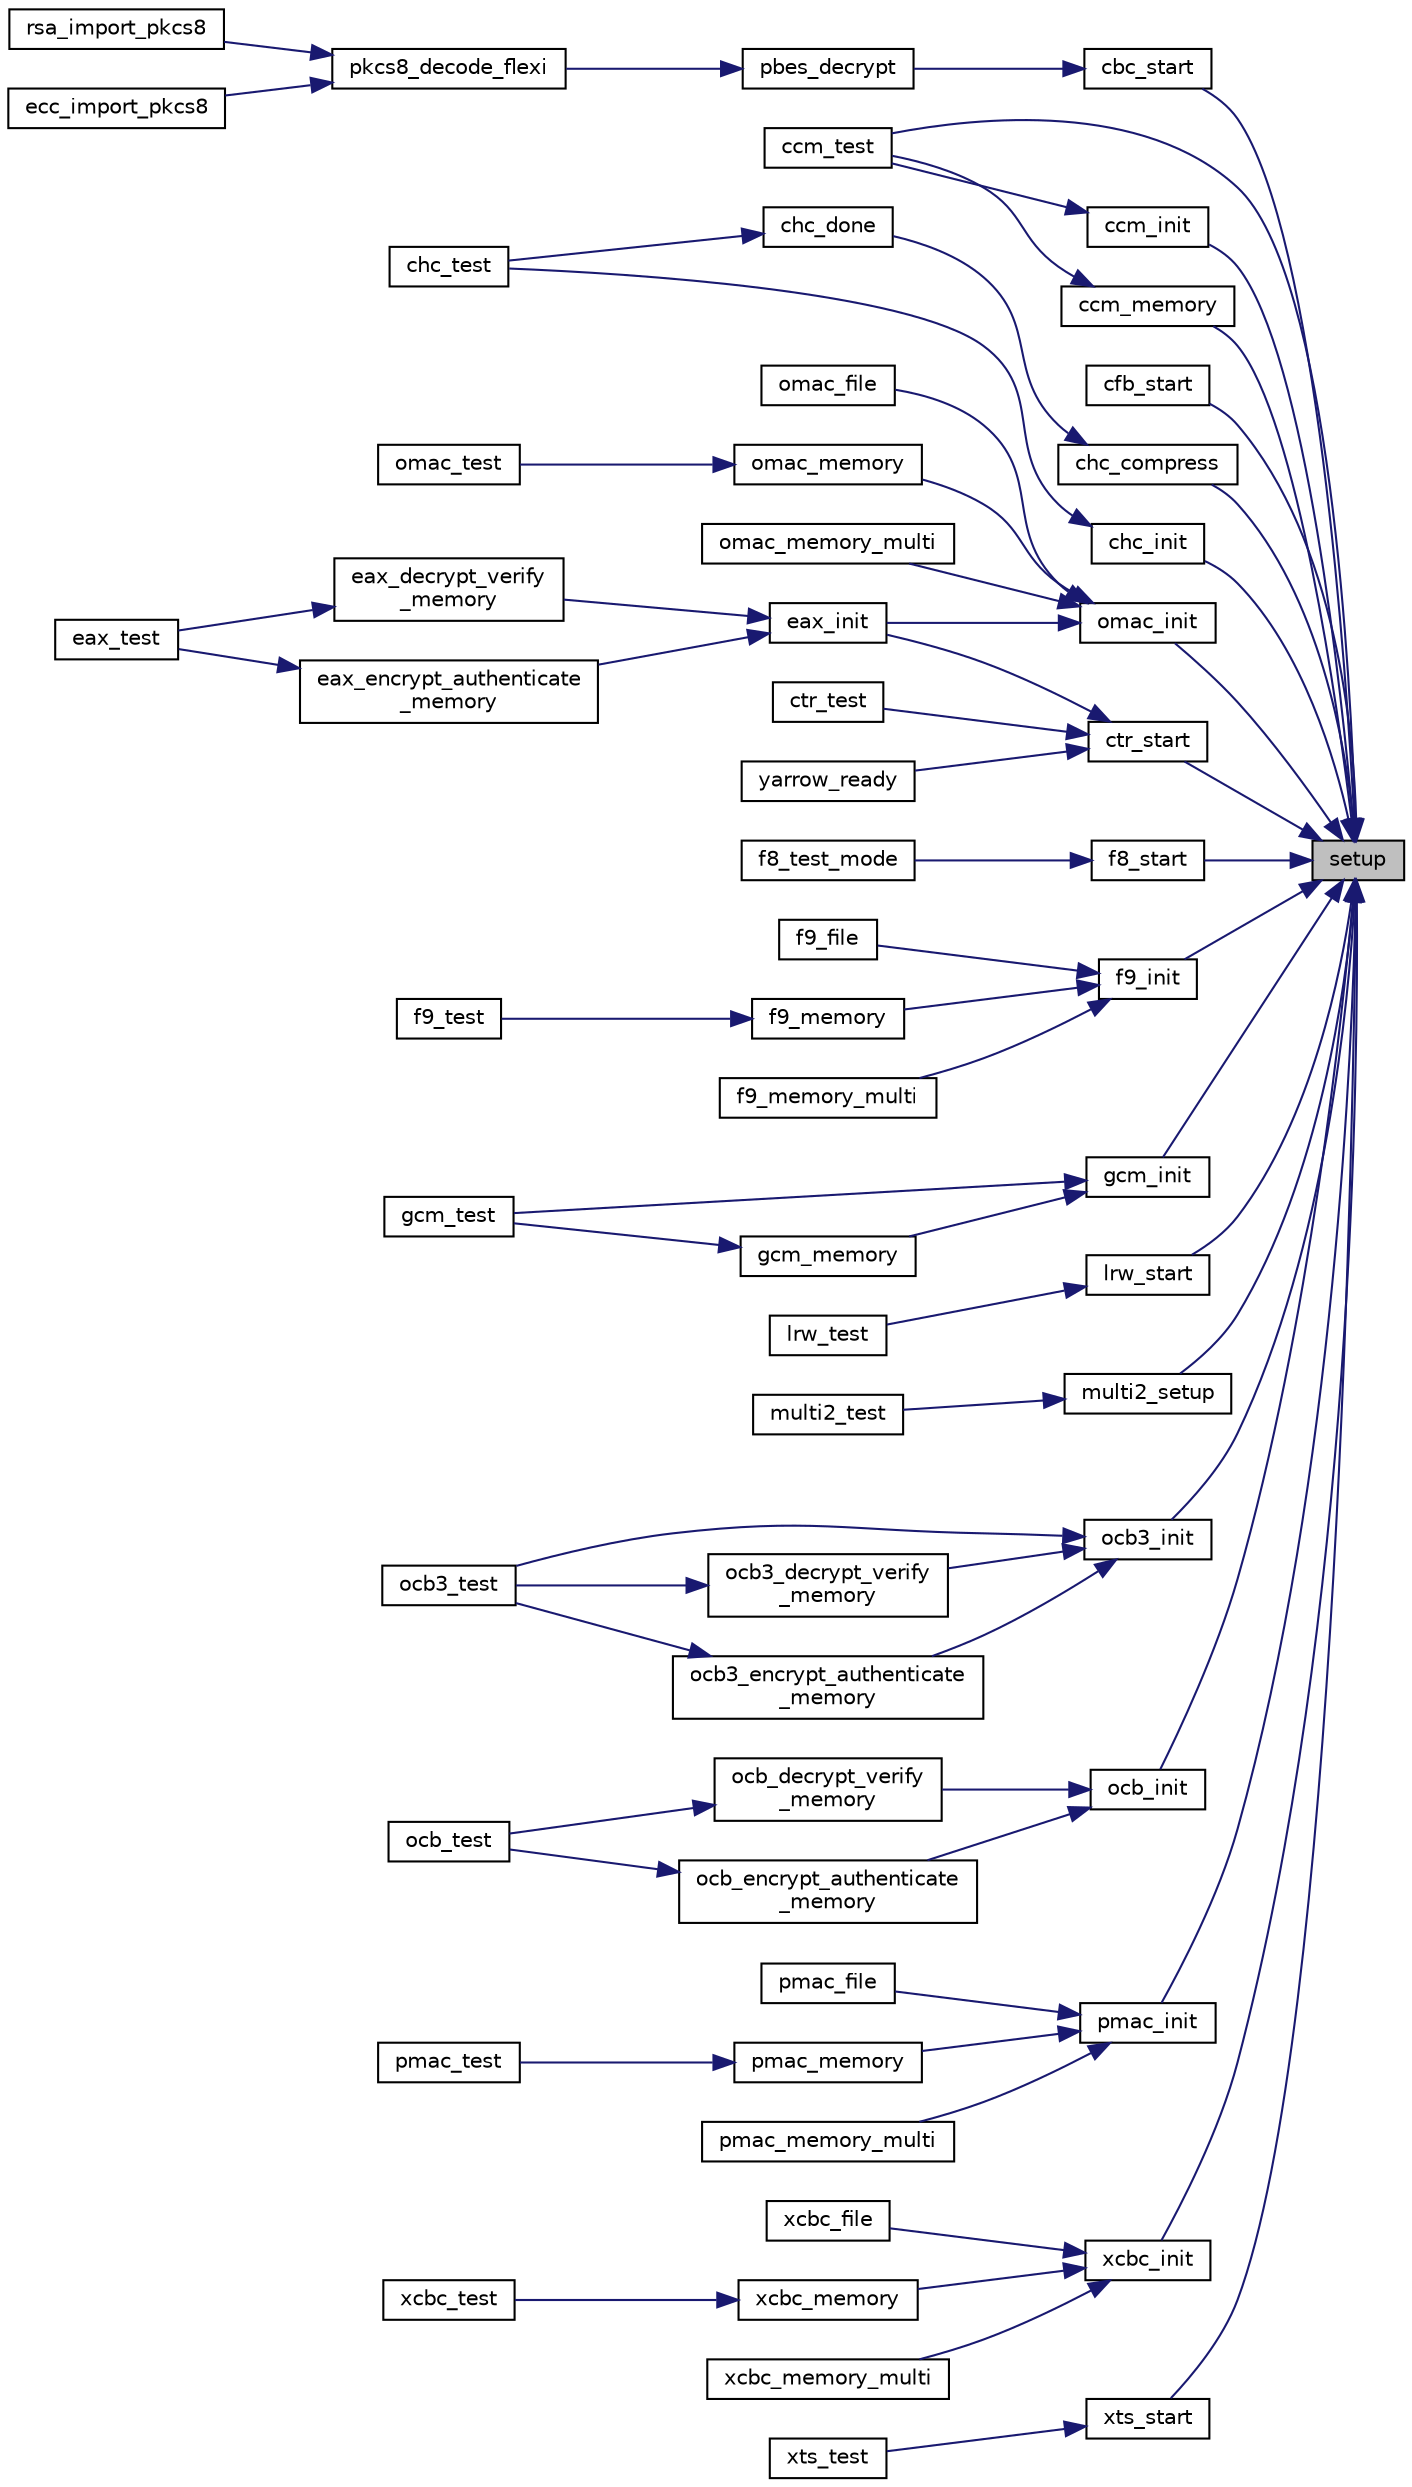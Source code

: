 digraph "setup"
{
 // LATEX_PDF_SIZE
  edge [fontname="Helvetica",fontsize="10",labelfontname="Helvetica",labelfontsize="10"];
  node [fontname="Helvetica",fontsize="10",shape=record];
  rankdir="RL";
  Node330 [label="setup",height=0.2,width=0.4,color="black", fillcolor="grey75", style="filled", fontcolor="black",tooltip=" "];
  Node330 -> Node331 [dir="back",color="midnightblue",fontsize="10",style="solid",fontname="Helvetica"];
  Node331 [label="cbc_start",height=0.2,width=0.4,color="black", fillcolor="white", style="filled",URL="$cbc__start_8c.html#abba6632aa97f200faf29cdb7f5d99eee",tooltip="Initialize a CBC context."];
  Node331 -> Node332 [dir="back",color="midnightblue",fontsize="10",style="solid",fontname="Helvetica"];
  Node332 [label="pbes_decrypt",height=0.2,width=0.4,color="black", fillcolor="white", style="filled",URL="$pbes_8c.html#a7df0f8ba7d5d6b9752a7bb9c5e3f7081",tooltip="Decrypt Data encrypted via either PBES1 or PBES2."];
  Node332 -> Node333 [dir="back",color="midnightblue",fontsize="10",style="solid",fontname="Helvetica"];
  Node333 [label="pkcs8_decode_flexi",height=0.2,width=0.4,color="black", fillcolor="white", style="filled",URL="$pkcs8__decode__flexi_8c.html#a1b0d8fcf234d94638b2554ccea725003",tooltip="PKCS#8 decrypt if necessary & flexi-decode."];
  Node333 -> Node334 [dir="back",color="midnightblue",fontsize="10",style="solid",fontname="Helvetica"];
  Node334 [label="ecc_import_pkcs8",height=0.2,width=0.4,color="black", fillcolor="white", style="filled",URL="$ecc__import__pkcs8_8c.html#a0f0e747f119685eee3cc412f4480c52e",tooltip=" "];
  Node333 -> Node335 [dir="back",color="midnightblue",fontsize="10",style="solid",fontname="Helvetica"];
  Node335 [label="rsa_import_pkcs8",height=0.2,width=0.4,color="black", fillcolor="white", style="filled",URL="$rsa__import__pkcs8_8c.html#a3d44c6233a326316f7fb01c9d834fad4",tooltip="Import an RSAPublicKey or RSAPrivateKey in PKCS#8 format."];
  Node330 -> Node336 [dir="back",color="midnightblue",fontsize="10",style="solid",fontname="Helvetica"];
  Node336 [label="ccm_init",height=0.2,width=0.4,color="black", fillcolor="white", style="filled",URL="$ccm__init_8c.html#a23e25e4c7b06cafb883ffc6ea4217a31",tooltip="Initialize a CCM state."];
  Node336 -> Node337 [dir="back",color="midnightblue",fontsize="10",style="solid",fontname="Helvetica"];
  Node337 [label="ccm_test",height=0.2,width=0.4,color="black", fillcolor="white", style="filled",URL="$ccm__test_8c.html#af02fbfac6da1b71a49ad14537796b006",tooltip=" "];
  Node330 -> Node338 [dir="back",color="midnightblue",fontsize="10",style="solid",fontname="Helvetica"];
  Node338 [label="ccm_memory",height=0.2,width=0.4,color="black", fillcolor="white", style="filled",URL="$ccm__memory_8c.html#acdd7923e6aee8984662ed5000dc2d7fe",tooltip="CCM encrypt/decrypt and produce an authentication tag."];
  Node338 -> Node337 [dir="back",color="midnightblue",fontsize="10",style="solid",fontname="Helvetica"];
  Node330 -> Node337 [dir="back",color="midnightblue",fontsize="10",style="solid",fontname="Helvetica"];
  Node330 -> Node339 [dir="back",color="midnightblue",fontsize="10",style="solid",fontname="Helvetica"];
  Node339 [label="cfb_start",height=0.2,width=0.4,color="black", fillcolor="white", style="filled",URL="$cfb__start_8c.html#a8336cb0df2f40a6b93843808b6626553",tooltip="Initialize a CFB context."];
  Node330 -> Node340 [dir="back",color="midnightblue",fontsize="10",style="solid",fontname="Helvetica"];
  Node340 [label="chc_compress",height=0.2,width=0.4,color="black", fillcolor="white", style="filled",URL="$chc_8c.html#ab3ddd709c120ad803c832dd2660dc650",tooltip=" "];
  Node340 -> Node341 [dir="back",color="midnightblue",fontsize="10",style="solid",fontname="Helvetica"];
  Node341 [label="chc_done",height=0.2,width=0.4,color="black", fillcolor="white", style="filled",URL="$chc_8c.html#a6c643b9e5929a5ce3426410fd4eceb59",tooltip="Terminate the hash to get the digest."];
  Node341 -> Node342 [dir="back",color="midnightblue",fontsize="10",style="solid",fontname="Helvetica"];
  Node342 [label="chc_test",height=0.2,width=0.4,color="black", fillcolor="white", style="filled",URL="$chc_8c.html#a1467e832993ba079f27160687745fdcd",tooltip="Self-test the hash."];
  Node330 -> Node343 [dir="back",color="midnightblue",fontsize="10",style="solid",fontname="Helvetica"];
  Node343 [label="chc_init",height=0.2,width=0.4,color="black", fillcolor="white", style="filled",URL="$chc_8c.html#aa2b49244a7f42e648b80c07e443b31c7",tooltip="Initialize the hash state."];
  Node343 -> Node342 [dir="back",color="midnightblue",fontsize="10",style="solid",fontname="Helvetica"];
  Node330 -> Node344 [dir="back",color="midnightblue",fontsize="10",style="solid",fontname="Helvetica"];
  Node344 [label="ctr_start",height=0.2,width=0.4,color="black", fillcolor="white", style="filled",URL="$ctr__start_8c.html#a8663bae8fb1af7659b5d8e9190fc189f",tooltip="Initialize a CTR context."];
  Node344 -> Node345 [dir="back",color="midnightblue",fontsize="10",style="solid",fontname="Helvetica"];
  Node345 [label="eax_init",height=0.2,width=0.4,color="black", fillcolor="white", style="filled",URL="$eax__init_8c.html#ac35fd0cc9f76c2e8052efb3c22f1559c",tooltip="Initialized an EAX state."];
  Node345 -> Node346 [dir="back",color="midnightblue",fontsize="10",style="solid",fontname="Helvetica"];
  Node346 [label="eax_decrypt_verify\l_memory",height=0.2,width=0.4,color="black", fillcolor="white", style="filled",URL="$eax__decrypt__verify__memory_8c.html#ab4d3f7a8561cc2cbce16949a1ee0d00c",tooltip="Decrypt a block of memory and verify the provided MAC tag with EAX."];
  Node346 -> Node347 [dir="back",color="midnightblue",fontsize="10",style="solid",fontname="Helvetica"];
  Node347 [label="eax_test",height=0.2,width=0.4,color="black", fillcolor="white", style="filled",URL="$eax__test_8c.html#a9e708c531b1c375a3d086f43a192c455",tooltip="Test the EAX implementation."];
  Node345 -> Node348 [dir="back",color="midnightblue",fontsize="10",style="solid",fontname="Helvetica"];
  Node348 [label="eax_encrypt_authenticate\l_memory",height=0.2,width=0.4,color="black", fillcolor="white", style="filled",URL="$eax__encrypt__authenticate__memory_8c.html#ae398a749e5591537487ab93b4a9fec24",tooltip="EAX encrypt and produce an authentication tag."];
  Node348 -> Node347 [dir="back",color="midnightblue",fontsize="10",style="solid",fontname="Helvetica"];
  Node344 -> Node349 [dir="back",color="midnightblue",fontsize="10",style="solid",fontname="Helvetica"];
  Node349 [label="ctr_test",height=0.2,width=0.4,color="black", fillcolor="white", style="filled",URL="$ctr__test_8c.html#a32abd18f150379219d48de1a9ce18efb",tooltip=" "];
  Node344 -> Node350 [dir="back",color="midnightblue",fontsize="10",style="solid",fontname="Helvetica"];
  Node350 [label="yarrow_ready",height=0.2,width=0.4,color="black", fillcolor="white", style="filled",URL="$yarrow_8c.html#a3be1b7af5fa03c4f9385bfaa97fb6402",tooltip="Make the PRNG ready to read from."];
  Node330 -> Node351 [dir="back",color="midnightblue",fontsize="10",style="solid",fontname="Helvetica"];
  Node351 [label="f8_start",height=0.2,width=0.4,color="black", fillcolor="white", style="filled",URL="$f8__start_8c.html#a99e5ee7a6073e8097187ac64bfb6f039",tooltip="Initialize an F8 context."];
  Node351 -> Node352 [dir="back",color="midnightblue",fontsize="10",style="solid",fontname="Helvetica"];
  Node352 [label="f8_test_mode",height=0.2,width=0.4,color="black", fillcolor="white", style="filled",URL="$f8__test__mode_8c.html#ad65a1bfd03de46011299df002fd60d33",tooltip=" "];
  Node330 -> Node353 [dir="back",color="midnightblue",fontsize="10",style="solid",fontname="Helvetica"];
  Node353 [label="f9_init",height=0.2,width=0.4,color="black", fillcolor="white", style="filled",URL="$f9__init_8c.html#af0036ae18213e2a0405bc02f5920267e",tooltip="Initialize F9-MAC state."];
  Node353 -> Node354 [dir="back",color="midnightblue",fontsize="10",style="solid",fontname="Helvetica"];
  Node354 [label="f9_file",height=0.2,width=0.4,color="black", fillcolor="white", style="filled",URL="$f9__file_8c.html#a4c1ea12d1c638f066c93908a118ec404",tooltip="f9 a file"];
  Node353 -> Node355 [dir="back",color="midnightblue",fontsize="10",style="solid",fontname="Helvetica"];
  Node355 [label="f9_memory",height=0.2,width=0.4,color="black", fillcolor="white", style="filled",URL="$f9__memory_8c.html#a8d8a8a7f9014e8b36484d2c992e9eb10",tooltip="f9-MAC a block of memory"];
  Node355 -> Node356 [dir="back",color="midnightblue",fontsize="10",style="solid",fontname="Helvetica"];
  Node356 [label="f9_test",height=0.2,width=0.4,color="black", fillcolor="white", style="filled",URL="$f9__test_8c.html#a4457afc1800916455c35efd9b1acd142",tooltip="Test f9-MAC mode Return CRYPT_OK on succes."];
  Node353 -> Node357 [dir="back",color="midnightblue",fontsize="10",style="solid",fontname="Helvetica"];
  Node357 [label="f9_memory_multi",height=0.2,width=0.4,color="black", fillcolor="white", style="filled",URL="$f9__memory__multi_8c.html#a6d3cc7c6511a0e33997084a56a7f191f",tooltip="f9 multiple blocks of memory"];
  Node330 -> Node358 [dir="back",color="midnightblue",fontsize="10",style="solid",fontname="Helvetica"];
  Node358 [label="gcm_init",height=0.2,width=0.4,color="black", fillcolor="white", style="filled",URL="$gcm__init_8c.html#aa8fa50bfa0ec8b07b363dbe7cbab7339",tooltip="Initialize a GCM state."];
  Node358 -> Node359 [dir="back",color="midnightblue",fontsize="10",style="solid",fontname="Helvetica"];
  Node359 [label="gcm_memory",height=0.2,width=0.4,color="black", fillcolor="white", style="filled",URL="$gcm__memory_8c.html#a43d9862e1013606d01bab2c57fef74f5",tooltip="Process an entire GCM packet in one call."];
  Node359 -> Node360 [dir="back",color="midnightblue",fontsize="10",style="solid",fontname="Helvetica"];
  Node360 [label="gcm_test",height=0.2,width=0.4,color="black", fillcolor="white", style="filled",URL="$gcm__test_8c.html#ae36c8eb6c2964df7e386f5f73bded5e7",tooltip="Test the GCM code."];
  Node358 -> Node360 [dir="back",color="midnightblue",fontsize="10",style="solid",fontname="Helvetica"];
  Node330 -> Node361 [dir="back",color="midnightblue",fontsize="10",style="solid",fontname="Helvetica"];
  Node361 [label="lrw_start",height=0.2,width=0.4,color="black", fillcolor="white", style="filled",URL="$lrw__start_8c.html#a85f429f1430c834c58e4f5cfe75fe12f",tooltip="Initialize the LRW context."];
  Node361 -> Node362 [dir="back",color="midnightblue",fontsize="10",style="solid",fontname="Helvetica"];
  Node362 [label="lrw_test",height=0.2,width=0.4,color="black", fillcolor="white", style="filled",URL="$lrw__test_8c.html#af231a49d74f9fa4e43f5fd68439979c3",tooltip="Test LRW against specs."];
  Node330 -> Node363 [dir="back",color="midnightblue",fontsize="10",style="solid",fontname="Helvetica"];
  Node363 [label="multi2_setup",height=0.2,width=0.4,color="black", fillcolor="white", style="filled",URL="$multi2_8c.html#a81011180b7f45ba07b0f1b7f759e6d02",tooltip=" "];
  Node363 -> Node364 [dir="back",color="midnightblue",fontsize="10",style="solid",fontname="Helvetica"];
  Node364 [label="multi2_test",height=0.2,width=0.4,color="black", fillcolor="white", style="filled",URL="$multi2_8c.html#aab1e868d611655e77b28eabddabb84f1",tooltip="Performs a self-test of the multi2 block cipher."];
  Node330 -> Node365 [dir="back",color="midnightblue",fontsize="10",style="solid",fontname="Helvetica"];
  Node365 [label="ocb3_init",height=0.2,width=0.4,color="black", fillcolor="white", style="filled",URL="$ocb3__init_8c.html#aa623e20f84ca5fe394f7bd209d4da177",tooltip="Initialize an OCB context."];
  Node365 -> Node366 [dir="back",color="midnightblue",fontsize="10",style="solid",fontname="Helvetica"];
  Node366 [label="ocb3_decrypt_verify\l_memory",height=0.2,width=0.4,color="black", fillcolor="white", style="filled",URL="$ocb3__decrypt__verify__memory_8c.html#aaa794cde472d6ae35c5d0cf68842860d",tooltip="Decrypt and compare the tag with OCB."];
  Node366 -> Node367 [dir="back",color="midnightblue",fontsize="10",style="solid",fontname="Helvetica"];
  Node367 [label="ocb3_test",height=0.2,width=0.4,color="black", fillcolor="white", style="filled",URL="$ocb3__test_8c.html#afafd01785264b534d0ef8efb9fe530ef",tooltip="Test the OCB protocol."];
  Node365 -> Node368 [dir="back",color="midnightblue",fontsize="10",style="solid",fontname="Helvetica"];
  Node368 [label="ocb3_encrypt_authenticate\l_memory",height=0.2,width=0.4,color="black", fillcolor="white", style="filled",URL="$ocb3__encrypt__authenticate__memory_8c.html#a4f2509ac5594dc6dcead8ac840a30b91",tooltip="Encrypt and generate an authentication code for a buffer of memory."];
  Node368 -> Node367 [dir="back",color="midnightblue",fontsize="10",style="solid",fontname="Helvetica"];
  Node365 -> Node367 [dir="back",color="midnightblue",fontsize="10",style="solid",fontname="Helvetica"];
  Node330 -> Node369 [dir="back",color="midnightblue",fontsize="10",style="solid",fontname="Helvetica"];
  Node369 [label="ocb_init",height=0.2,width=0.4,color="black", fillcolor="white", style="filled",URL="$ocb__init_8c.html#a3c0eb0dbcf72f41b0455237adc8d967b",tooltip="Initialize an OCB context."];
  Node369 -> Node370 [dir="back",color="midnightblue",fontsize="10",style="solid",fontname="Helvetica"];
  Node370 [label="ocb_decrypt_verify\l_memory",height=0.2,width=0.4,color="black", fillcolor="white", style="filled",URL="$ocb__decrypt__verify__memory_8c.html#a54a8c51becc57a9eded7c6da4479ac10",tooltip="Decrypt and compare the tag with OCB."];
  Node370 -> Node371 [dir="back",color="midnightblue",fontsize="10",style="solid",fontname="Helvetica"];
  Node371 [label="ocb_test",height=0.2,width=0.4,color="black", fillcolor="white", style="filled",URL="$ocb__test_8c.html#afbc7c6139aaabac9146afff688bafbb9",tooltip="Test the OCB protocol."];
  Node369 -> Node372 [dir="back",color="midnightblue",fontsize="10",style="solid",fontname="Helvetica"];
  Node372 [label="ocb_encrypt_authenticate\l_memory",height=0.2,width=0.4,color="black", fillcolor="white", style="filled",URL="$ocb__encrypt__authenticate__memory_8c.html#a6dc818f74acf81f66cd2f25b5f0024b6",tooltip="Encrypt and generate an authentication code for a buffer of memory."];
  Node372 -> Node371 [dir="back",color="midnightblue",fontsize="10",style="solid",fontname="Helvetica"];
  Node330 -> Node373 [dir="back",color="midnightblue",fontsize="10",style="solid",fontname="Helvetica"];
  Node373 [label="omac_init",height=0.2,width=0.4,color="black", fillcolor="white", style="filled",URL="$omac__init_8c.html#a54f34070eb08f0037eb0efab37207794",tooltip="Initialize an OMAC state."];
  Node373 -> Node345 [dir="back",color="midnightblue",fontsize="10",style="solid",fontname="Helvetica"];
  Node373 -> Node374 [dir="back",color="midnightblue",fontsize="10",style="solid",fontname="Helvetica"];
  Node374 [label="omac_file",height=0.2,width=0.4,color="black", fillcolor="white", style="filled",URL="$omac__file_8c.html#ae07518003313f8328d564265c4d0c8d4",tooltip="OMAC a file."];
  Node373 -> Node375 [dir="back",color="midnightblue",fontsize="10",style="solid",fontname="Helvetica"];
  Node375 [label="omac_memory",height=0.2,width=0.4,color="black", fillcolor="white", style="filled",URL="$omac__memory_8c.html#a22ca5d123fefe8922e9491f5a0e122a2",tooltip="OMAC a block of memory."];
  Node375 -> Node376 [dir="back",color="midnightblue",fontsize="10",style="solid",fontname="Helvetica"];
  Node376 [label="omac_test",height=0.2,width=0.4,color="black", fillcolor="white", style="filled",URL="$omac__test_8c.html#abdcfbca1800d6a3b577b7c6ec0838a48",tooltip="Test the OMAC setup."];
  Node373 -> Node377 [dir="back",color="midnightblue",fontsize="10",style="solid",fontname="Helvetica"];
  Node377 [label="omac_memory_multi",height=0.2,width=0.4,color="black", fillcolor="white", style="filled",URL="$omac__memory__multi_8c.html#a85ff42c47901f5e541ab842f92e09895",tooltip="OMAC multiple blocks of memory."];
  Node330 -> Node378 [dir="back",color="midnightblue",fontsize="10",style="solid",fontname="Helvetica"];
  Node378 [label="pmac_init",height=0.2,width=0.4,color="black", fillcolor="white", style="filled",URL="$pmac__init_8c.html#a2cc36e2064ee6f365143f6f51083de9a",tooltip="Initialize a PMAC state."];
  Node378 -> Node379 [dir="back",color="midnightblue",fontsize="10",style="solid",fontname="Helvetica"];
  Node379 [label="pmac_file",height=0.2,width=0.4,color="black", fillcolor="white", style="filled",URL="$pmac__file_8c.html#ad75fb94bd003732c44d943868d583547",tooltip="PMAC a file."];
  Node378 -> Node380 [dir="back",color="midnightblue",fontsize="10",style="solid",fontname="Helvetica"];
  Node380 [label="pmac_memory",height=0.2,width=0.4,color="black", fillcolor="white", style="filled",URL="$pmac__memory_8c.html#ac738727243b64548af367c19dfee535c",tooltip="PMAC a block of memory."];
  Node380 -> Node381 [dir="back",color="midnightblue",fontsize="10",style="solid",fontname="Helvetica"];
  Node381 [label="pmac_test",height=0.2,width=0.4,color="black", fillcolor="white", style="filled",URL="$pmac__test_8c.html#a25c3fac912755621e400e5b51f46ca23",tooltip="Test the LTC_OMAC implementation."];
  Node378 -> Node382 [dir="back",color="midnightblue",fontsize="10",style="solid",fontname="Helvetica"];
  Node382 [label="pmac_memory_multi",height=0.2,width=0.4,color="black", fillcolor="white", style="filled",URL="$pmac__memory__multi_8c.html#a1de02e9aa8851625d40265b30c639369",tooltip="PMAC multiple blocks of memory."];
  Node330 -> Node383 [dir="back",color="midnightblue",fontsize="10",style="solid",fontname="Helvetica"];
  Node383 [label="xcbc_init",height=0.2,width=0.4,color="black", fillcolor="white", style="filled",URL="$xcbc__init_8c.html#a7b787dca2813eeaae1e2ebfd1b601d6d",tooltip="Initialize XCBC-MAC state."];
  Node383 -> Node384 [dir="back",color="midnightblue",fontsize="10",style="solid",fontname="Helvetica"];
  Node384 [label="xcbc_file",height=0.2,width=0.4,color="black", fillcolor="white", style="filled",URL="$xcbc__file_8c.html#ae7e1146329a4421da93ed0590857e232",tooltip="XCBC a file."];
  Node383 -> Node385 [dir="back",color="midnightblue",fontsize="10",style="solid",fontname="Helvetica"];
  Node385 [label="xcbc_memory",height=0.2,width=0.4,color="black", fillcolor="white", style="filled",URL="$xcbc__memory_8c.html#a5b34b1c0334478c5bf640ecce5b12f42",tooltip="XCBC-MAC a block of memory."];
  Node385 -> Node386 [dir="back",color="midnightblue",fontsize="10",style="solid",fontname="Helvetica"];
  Node386 [label="xcbc_test",height=0.2,width=0.4,color="black", fillcolor="white", style="filled",URL="$xcbc__test_8c.html#a7154e3fde1d58dad1b721962dea2a782",tooltip="Test XCBC-MAC mode Return CRYPT_OK on succes."];
  Node383 -> Node387 [dir="back",color="midnightblue",fontsize="10",style="solid",fontname="Helvetica"];
  Node387 [label="xcbc_memory_multi",height=0.2,width=0.4,color="black", fillcolor="white", style="filled",URL="$xcbc__memory__multi_8c.html#a46c4a78219a0eeaaf8be3f599f8a3bba",tooltip="XCBC multiple blocks of memory."];
  Node330 -> Node388 [dir="back",color="midnightblue",fontsize="10",style="solid",fontname="Helvetica"];
  Node388 [label="xts_start",height=0.2,width=0.4,color="black", fillcolor="white", style="filled",URL="$xts__init_8c.html#a3ada94de8100acc3921ad9b1855647bb",tooltip="Source donated by Elliptic Semiconductor Inc (www.ellipticsemi.com) to the LibTom Projects."];
  Node388 -> Node389 [dir="back",color="midnightblue",fontsize="10",style="solid",fontname="Helvetica"];
  Node389 [label="xts_test",height=0.2,width=0.4,color="black", fillcolor="white", style="filled",URL="$xts__test_8c.html#a8e893dde81f654451ba645d3a162dc24",tooltip="Source donated by Elliptic Semiconductor Inc (www.ellipticsemi.com) to the LibTom Projects."];
}

